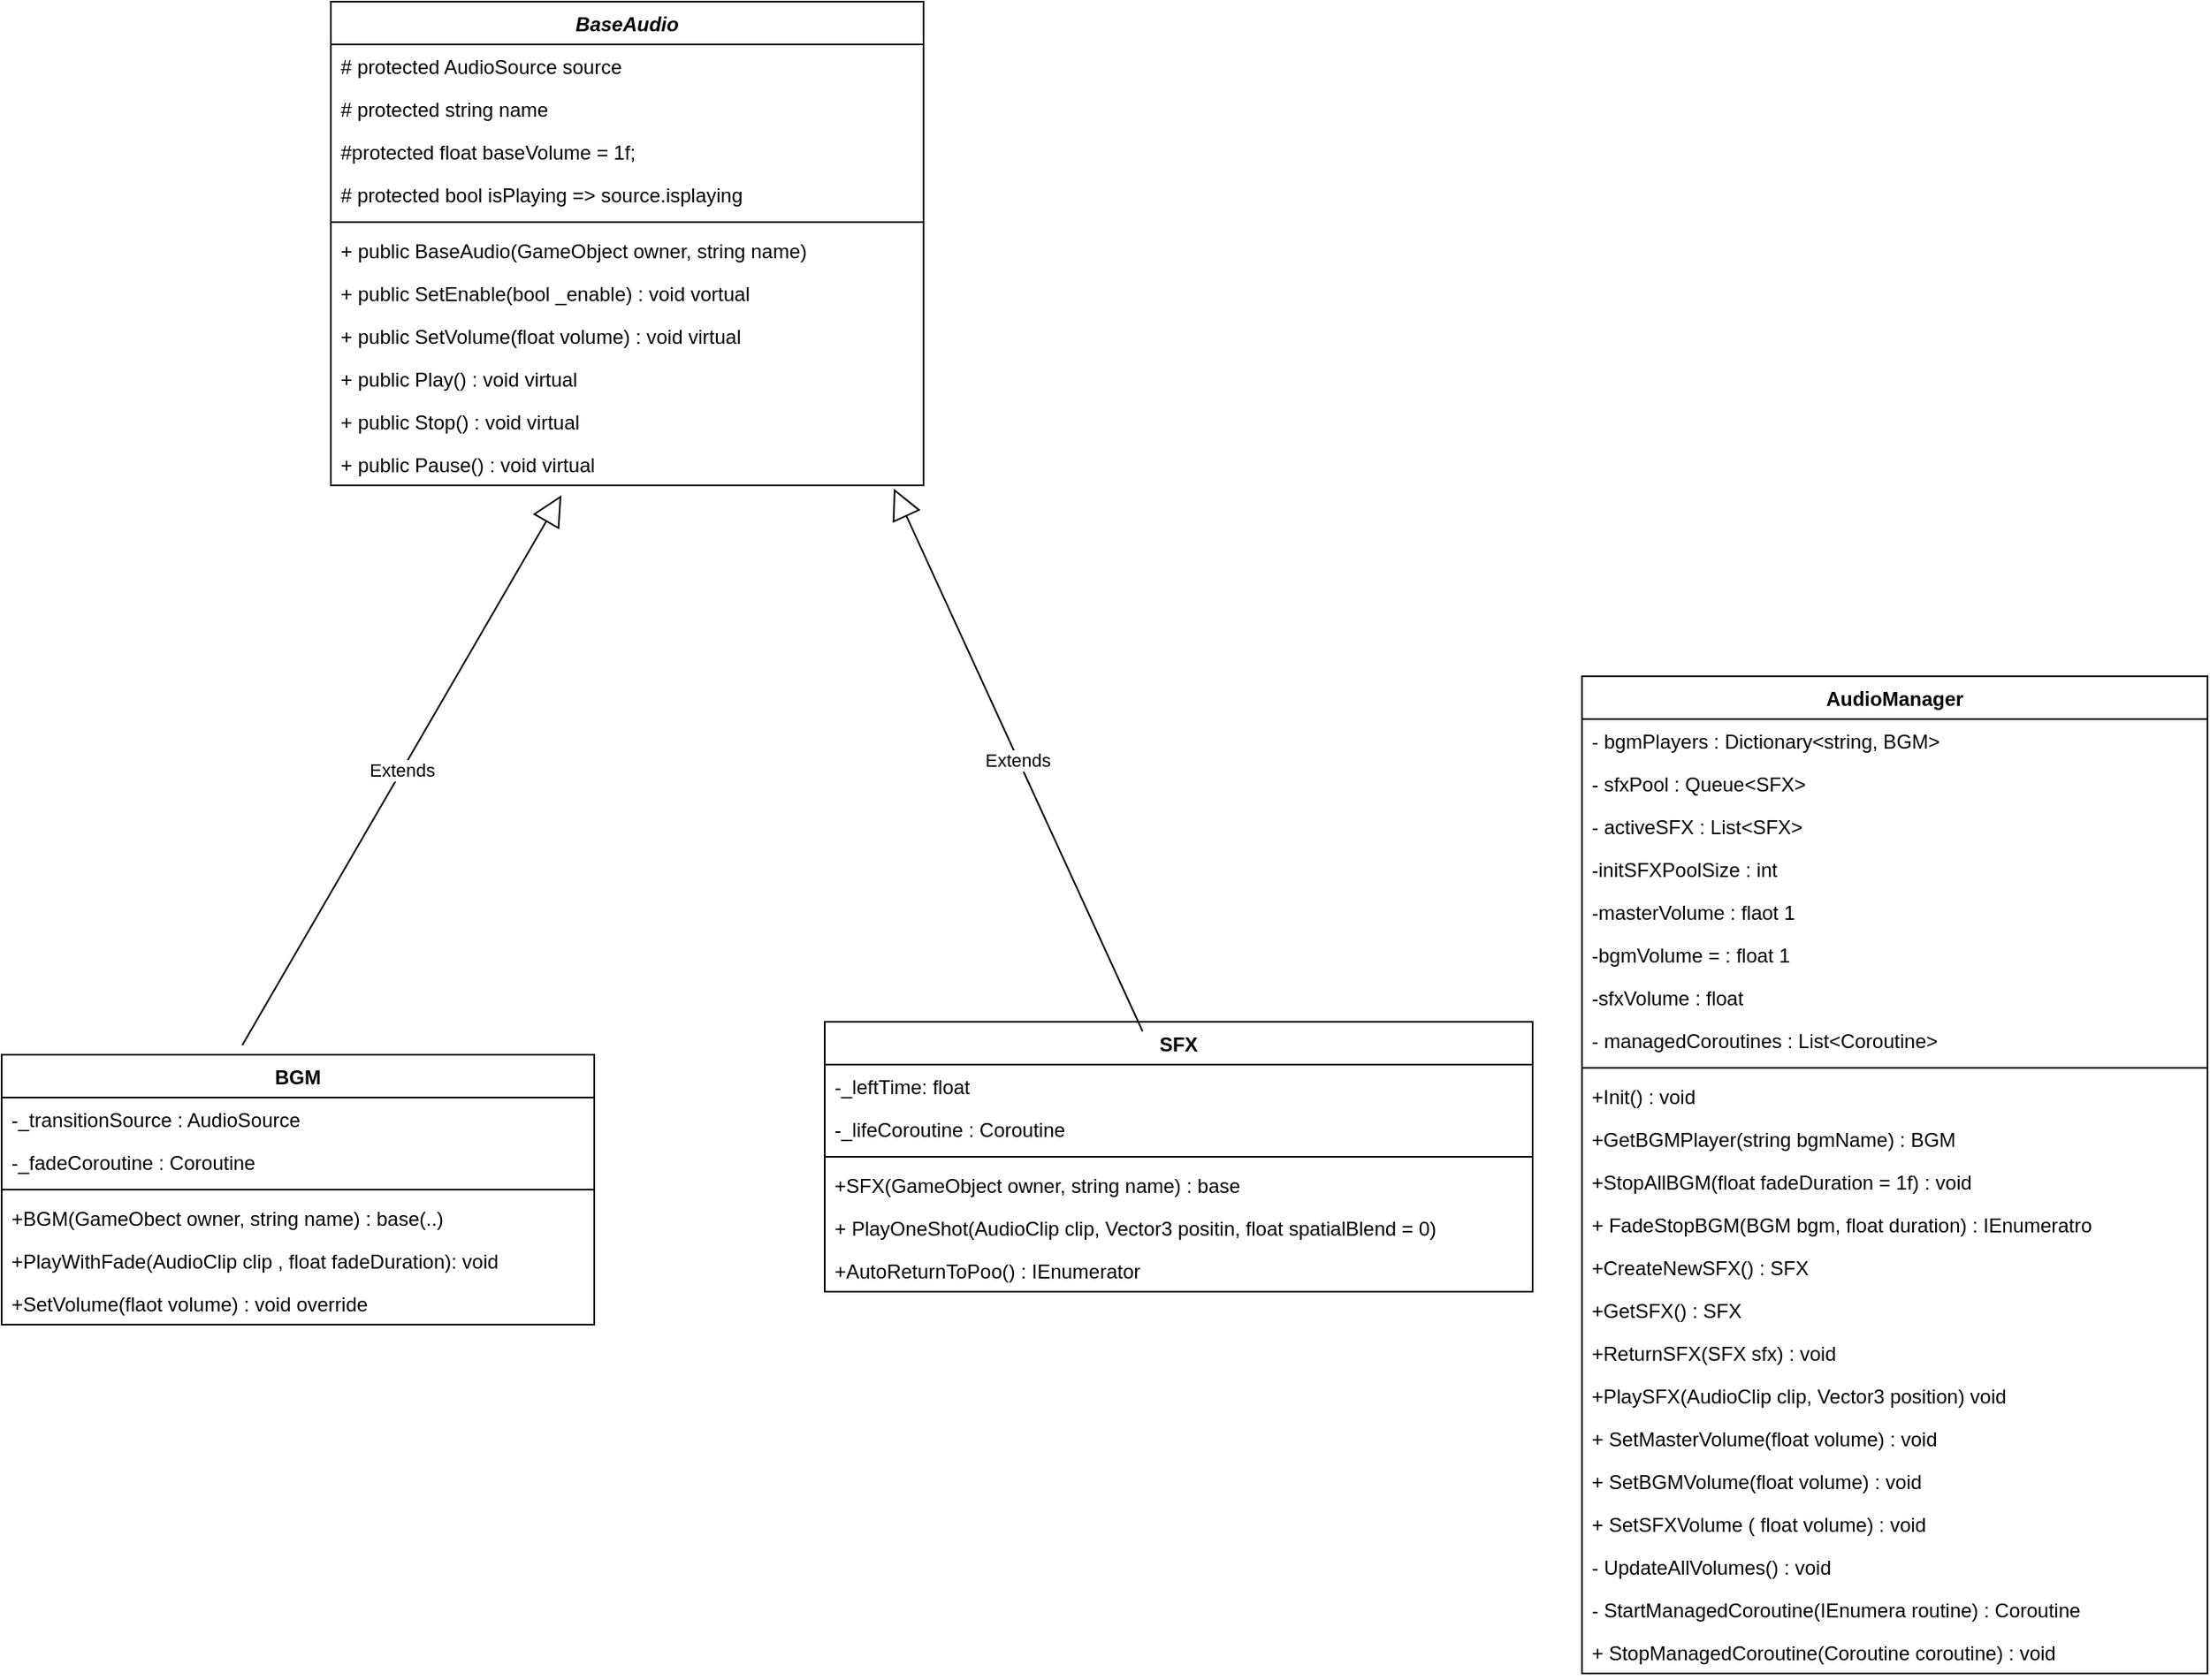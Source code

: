 <mxfile version="26.0.16">
  <diagram id="C5RBs43oDa-KdzZeNtuy" name="Page-1">
    <mxGraphModel dx="435" dy="403" grid="1" gridSize="10" guides="1" tooltips="1" connect="1" arrows="1" fold="1" page="1" pageScale="1" pageWidth="827" pageHeight="1169" math="0" shadow="0">
      <root>
        <mxCell id="WIyWlLk6GJQsqaUBKTNV-0" />
        <mxCell id="WIyWlLk6GJQsqaUBKTNV-1" parent="WIyWlLk6GJQsqaUBKTNV-0" />
        <mxCell id="SoOgP6Sagb1TPGWOTWKA-0" value="&lt;i&gt;BaseAudio&lt;/i&gt;" style="swimlane;fontStyle=1;align=center;verticalAlign=top;childLayout=stackLayout;horizontal=1;startSize=26;horizontalStack=0;resizeParent=1;resizeParentMax=0;resizeLast=0;collapsible=1;marginBottom=0;whiteSpace=wrap;html=1;" vertex="1" parent="WIyWlLk6GJQsqaUBKTNV-1">
          <mxGeometry x="280" y="170" width="360" height="294" as="geometry" />
        </mxCell>
        <mxCell id="SoOgP6Sagb1TPGWOTWKA-1" value="# protected AudioSource source" style="text;strokeColor=none;fillColor=none;align=left;verticalAlign=top;spacingLeft=4;spacingRight=4;overflow=hidden;rotatable=0;points=[[0,0.5],[1,0.5]];portConstraint=eastwest;whiteSpace=wrap;html=1;" vertex="1" parent="SoOgP6Sagb1TPGWOTWKA-0">
          <mxGeometry y="26" width="360" height="26" as="geometry" />
        </mxCell>
        <mxCell id="SoOgP6Sagb1TPGWOTWKA-4" value="# protected string name" style="text;strokeColor=none;fillColor=none;align=left;verticalAlign=top;spacingLeft=4;spacingRight=4;overflow=hidden;rotatable=0;points=[[0,0.5],[1,0.5]];portConstraint=eastwest;whiteSpace=wrap;html=1;" vertex="1" parent="SoOgP6Sagb1TPGWOTWKA-0">
          <mxGeometry y="52" width="360" height="26" as="geometry" />
        </mxCell>
        <mxCell id="SoOgP6Sagb1TPGWOTWKA-5" value="#protected float baseVolume = 1f;" style="text;strokeColor=none;fillColor=none;align=left;verticalAlign=top;spacingLeft=4;spacingRight=4;overflow=hidden;rotatable=0;points=[[0,0.5],[1,0.5]];portConstraint=eastwest;whiteSpace=wrap;html=1;" vertex="1" parent="SoOgP6Sagb1TPGWOTWKA-0">
          <mxGeometry y="78" width="360" height="26" as="geometry" />
        </mxCell>
        <mxCell id="SoOgP6Sagb1TPGWOTWKA-6" value="# protected bool isPlaying =&amp;gt; source.isplaying" style="text;strokeColor=none;fillColor=none;align=left;verticalAlign=top;spacingLeft=4;spacingRight=4;overflow=hidden;rotatable=0;points=[[0,0.5],[1,0.5]];portConstraint=eastwest;whiteSpace=wrap;html=1;" vertex="1" parent="SoOgP6Sagb1TPGWOTWKA-0">
          <mxGeometry y="104" width="360" height="26" as="geometry" />
        </mxCell>
        <mxCell id="SoOgP6Sagb1TPGWOTWKA-2" value="" style="line;strokeWidth=1;fillColor=none;align=left;verticalAlign=middle;spacingTop=-1;spacingLeft=3;spacingRight=3;rotatable=0;labelPosition=right;points=[];portConstraint=eastwest;strokeColor=inherit;" vertex="1" parent="SoOgP6Sagb1TPGWOTWKA-0">
          <mxGeometry y="130" width="360" height="8" as="geometry" />
        </mxCell>
        <mxCell id="SoOgP6Sagb1TPGWOTWKA-3" value="+ public BaseAudio(GameObject owner, string name)" style="text;strokeColor=none;fillColor=none;align=left;verticalAlign=top;spacingLeft=4;spacingRight=4;overflow=hidden;rotatable=0;points=[[0,0.5],[1,0.5]];portConstraint=eastwest;whiteSpace=wrap;html=1;" vertex="1" parent="SoOgP6Sagb1TPGWOTWKA-0">
          <mxGeometry y="138" width="360" height="26" as="geometry" />
        </mxCell>
        <mxCell id="SoOgP6Sagb1TPGWOTWKA-7" value="+ public SetEnable(bool _enable) : void vortual" style="text;strokeColor=none;fillColor=none;align=left;verticalAlign=top;spacingLeft=4;spacingRight=4;overflow=hidden;rotatable=0;points=[[0,0.5],[1,0.5]];portConstraint=eastwest;whiteSpace=wrap;html=1;" vertex="1" parent="SoOgP6Sagb1TPGWOTWKA-0">
          <mxGeometry y="164" width="360" height="26" as="geometry" />
        </mxCell>
        <mxCell id="SoOgP6Sagb1TPGWOTWKA-10" value="+ public SetVolume(float volume) : void virtual" style="text;strokeColor=none;fillColor=none;align=left;verticalAlign=top;spacingLeft=4;spacingRight=4;overflow=hidden;rotatable=0;points=[[0,0.5],[1,0.5]];portConstraint=eastwest;whiteSpace=wrap;html=1;" vertex="1" parent="SoOgP6Sagb1TPGWOTWKA-0">
          <mxGeometry y="190" width="360" height="26" as="geometry" />
        </mxCell>
        <mxCell id="SoOgP6Sagb1TPGWOTWKA-11" value="+ public Play() : void virtual" style="text;strokeColor=none;fillColor=none;align=left;verticalAlign=top;spacingLeft=4;spacingRight=4;overflow=hidden;rotatable=0;points=[[0,0.5],[1,0.5]];portConstraint=eastwest;whiteSpace=wrap;html=1;" vertex="1" parent="SoOgP6Sagb1TPGWOTWKA-0">
          <mxGeometry y="216" width="360" height="26" as="geometry" />
        </mxCell>
        <mxCell id="SoOgP6Sagb1TPGWOTWKA-12" value="+ public Stop() : void virtual" style="text;strokeColor=none;fillColor=none;align=left;verticalAlign=top;spacingLeft=4;spacingRight=4;overflow=hidden;rotatable=0;points=[[0,0.5],[1,0.5]];portConstraint=eastwest;whiteSpace=wrap;html=1;" vertex="1" parent="SoOgP6Sagb1TPGWOTWKA-0">
          <mxGeometry y="242" width="360" height="26" as="geometry" />
        </mxCell>
        <mxCell id="SoOgP6Sagb1TPGWOTWKA-13" value="+ public Pause() : void virtual" style="text;strokeColor=none;fillColor=none;align=left;verticalAlign=top;spacingLeft=4;spacingRight=4;overflow=hidden;rotatable=0;points=[[0,0.5],[1,0.5]];portConstraint=eastwest;whiteSpace=wrap;html=1;" vertex="1" parent="SoOgP6Sagb1TPGWOTWKA-0">
          <mxGeometry y="268" width="360" height="26" as="geometry" />
        </mxCell>
        <mxCell id="SoOgP6Sagb1TPGWOTWKA-14" value="BGM" style="swimlane;fontStyle=1;align=center;verticalAlign=top;childLayout=stackLayout;horizontal=1;startSize=26;horizontalStack=0;resizeParent=1;resizeParentMax=0;resizeLast=0;collapsible=1;marginBottom=0;whiteSpace=wrap;html=1;" vertex="1" parent="WIyWlLk6GJQsqaUBKTNV-1">
          <mxGeometry x="80" y="810" width="360" height="164" as="geometry" />
        </mxCell>
        <mxCell id="SoOgP6Sagb1TPGWOTWKA-15" value="-_transitionSource : AudioSource" style="text;strokeColor=none;fillColor=none;align=left;verticalAlign=top;spacingLeft=4;spacingRight=4;overflow=hidden;rotatable=0;points=[[0,0.5],[1,0.5]];portConstraint=eastwest;whiteSpace=wrap;html=1;" vertex="1" parent="SoOgP6Sagb1TPGWOTWKA-14">
          <mxGeometry y="26" width="360" height="26" as="geometry" />
        </mxCell>
        <mxCell id="SoOgP6Sagb1TPGWOTWKA-19" value="-_fadeCoroutine : Coroutine" style="text;strokeColor=none;fillColor=none;align=left;verticalAlign=top;spacingLeft=4;spacingRight=4;overflow=hidden;rotatable=0;points=[[0,0.5],[1,0.5]];portConstraint=eastwest;whiteSpace=wrap;html=1;" vertex="1" parent="SoOgP6Sagb1TPGWOTWKA-14">
          <mxGeometry y="52" width="360" height="26" as="geometry" />
        </mxCell>
        <mxCell id="SoOgP6Sagb1TPGWOTWKA-16" value="" style="line;strokeWidth=1;fillColor=none;align=left;verticalAlign=middle;spacingTop=-1;spacingLeft=3;spacingRight=3;rotatable=0;labelPosition=right;points=[];portConstraint=eastwest;strokeColor=inherit;" vertex="1" parent="SoOgP6Sagb1TPGWOTWKA-14">
          <mxGeometry y="78" width="360" height="8" as="geometry" />
        </mxCell>
        <mxCell id="SoOgP6Sagb1TPGWOTWKA-17" value="+BGM(GameObect owner, string name) : base(..)" style="text;strokeColor=none;fillColor=none;align=left;verticalAlign=top;spacingLeft=4;spacingRight=4;overflow=hidden;rotatable=0;points=[[0,0.5],[1,0.5]];portConstraint=eastwest;whiteSpace=wrap;html=1;" vertex="1" parent="SoOgP6Sagb1TPGWOTWKA-14">
          <mxGeometry y="86" width="360" height="26" as="geometry" />
        </mxCell>
        <mxCell id="SoOgP6Sagb1TPGWOTWKA-21" value="+PlayWithFade(AudioClip clip , float fadeDuration): void" style="text;strokeColor=none;fillColor=none;align=left;verticalAlign=top;spacingLeft=4;spacingRight=4;overflow=hidden;rotatable=0;points=[[0,0.5],[1,0.5]];portConstraint=eastwest;whiteSpace=wrap;html=1;" vertex="1" parent="SoOgP6Sagb1TPGWOTWKA-14">
          <mxGeometry y="112" width="360" height="26" as="geometry" />
        </mxCell>
        <mxCell id="SoOgP6Sagb1TPGWOTWKA-22" value="+SetVolume(flaot volume) : void override" style="text;strokeColor=none;fillColor=none;align=left;verticalAlign=top;spacingLeft=4;spacingRight=4;overflow=hidden;rotatable=0;points=[[0,0.5],[1,0.5]];portConstraint=eastwest;whiteSpace=wrap;html=1;" vertex="1" parent="SoOgP6Sagb1TPGWOTWKA-14">
          <mxGeometry y="138" width="360" height="26" as="geometry" />
        </mxCell>
        <mxCell id="SoOgP6Sagb1TPGWOTWKA-18" value="Extends" style="endArrow=block;endSize=16;endFill=0;html=1;rounded=0;entryX=0.389;entryY=1.231;entryDx=0;entryDy=0;entryPerimeter=0;exitX=0.406;exitY=-0.035;exitDx=0;exitDy=0;exitPerimeter=0;" edge="1" parent="WIyWlLk6GJQsqaUBKTNV-1" source="SoOgP6Sagb1TPGWOTWKA-14" target="SoOgP6Sagb1TPGWOTWKA-13">
          <mxGeometry width="160" relative="1" as="geometry">
            <mxPoint x="260" y="600" as="sourcePoint" />
            <mxPoint x="420" y="600" as="targetPoint" />
          </mxGeometry>
        </mxCell>
        <mxCell id="SoOgP6Sagb1TPGWOTWKA-23" value="SFX" style="swimlane;fontStyle=1;align=center;verticalAlign=top;childLayout=stackLayout;horizontal=1;startSize=26;horizontalStack=0;resizeParent=1;resizeParentMax=0;resizeLast=0;collapsible=1;marginBottom=0;whiteSpace=wrap;html=1;" vertex="1" parent="WIyWlLk6GJQsqaUBKTNV-1">
          <mxGeometry x="580" y="790" width="430" height="164" as="geometry" />
        </mxCell>
        <mxCell id="SoOgP6Sagb1TPGWOTWKA-24" value="-_leftTime: float" style="text;strokeColor=none;fillColor=none;align=left;verticalAlign=top;spacingLeft=4;spacingRight=4;overflow=hidden;rotatable=0;points=[[0,0.5],[1,0.5]];portConstraint=eastwest;whiteSpace=wrap;html=1;" vertex="1" parent="SoOgP6Sagb1TPGWOTWKA-23">
          <mxGeometry y="26" width="430" height="26" as="geometry" />
        </mxCell>
        <mxCell id="SoOgP6Sagb1TPGWOTWKA-29" value="-_lifeCoroutine : Coroutine" style="text;strokeColor=none;fillColor=none;align=left;verticalAlign=top;spacingLeft=4;spacingRight=4;overflow=hidden;rotatable=0;points=[[0,0.5],[1,0.5]];portConstraint=eastwest;whiteSpace=wrap;html=1;" vertex="1" parent="SoOgP6Sagb1TPGWOTWKA-23">
          <mxGeometry y="52" width="430" height="26" as="geometry" />
        </mxCell>
        <mxCell id="SoOgP6Sagb1TPGWOTWKA-25" value="" style="line;strokeWidth=1;fillColor=none;align=left;verticalAlign=middle;spacingTop=-1;spacingLeft=3;spacingRight=3;rotatable=0;labelPosition=right;points=[];portConstraint=eastwest;strokeColor=inherit;" vertex="1" parent="SoOgP6Sagb1TPGWOTWKA-23">
          <mxGeometry y="78" width="430" height="8" as="geometry" />
        </mxCell>
        <mxCell id="SoOgP6Sagb1TPGWOTWKA-26" value="+SFX(GameObject owner, string name) : base" style="text;strokeColor=none;fillColor=none;align=left;verticalAlign=top;spacingLeft=4;spacingRight=4;overflow=hidden;rotatable=0;points=[[0,0.5],[1,0.5]];portConstraint=eastwest;whiteSpace=wrap;html=1;" vertex="1" parent="SoOgP6Sagb1TPGWOTWKA-23">
          <mxGeometry y="86" width="430" height="26" as="geometry" />
        </mxCell>
        <mxCell id="SoOgP6Sagb1TPGWOTWKA-30" value="+ PlayOneShot(AudioClip clip, Vector3 positin, float spatialBlend = 0)" style="text;strokeColor=none;fillColor=none;align=left;verticalAlign=top;spacingLeft=4;spacingRight=4;overflow=hidden;rotatable=0;points=[[0,0.5],[1,0.5]];portConstraint=eastwest;whiteSpace=wrap;html=1;" vertex="1" parent="SoOgP6Sagb1TPGWOTWKA-23">
          <mxGeometry y="112" width="430" height="26" as="geometry" />
        </mxCell>
        <mxCell id="SoOgP6Sagb1TPGWOTWKA-31" value="+AutoReturnToPoo() : IEnumerator" style="text;strokeColor=none;fillColor=none;align=left;verticalAlign=top;spacingLeft=4;spacingRight=4;overflow=hidden;rotatable=0;points=[[0,0.5],[1,0.5]];portConstraint=eastwest;whiteSpace=wrap;html=1;" vertex="1" parent="SoOgP6Sagb1TPGWOTWKA-23">
          <mxGeometry y="138" width="430" height="26" as="geometry" />
        </mxCell>
        <mxCell id="SoOgP6Sagb1TPGWOTWKA-27" value="Extends" style="endArrow=block;endSize=16;endFill=0;html=1;rounded=0;exitX=0.449;exitY=0.035;exitDx=0;exitDy=0;exitPerimeter=0;entryX=0.95;entryY=1.077;entryDx=0;entryDy=0;entryPerimeter=0;" edge="1" parent="WIyWlLk6GJQsqaUBKTNV-1" source="SoOgP6Sagb1TPGWOTWKA-23" target="SoOgP6Sagb1TPGWOTWKA-13">
          <mxGeometry width="160" relative="1" as="geometry">
            <mxPoint x="690" y="1050" as="sourcePoint" />
            <mxPoint x="690" y="630" as="targetPoint" />
          </mxGeometry>
        </mxCell>
        <mxCell id="SoOgP6Sagb1TPGWOTWKA-33" value="AudioManager" style="swimlane;fontStyle=1;align=center;verticalAlign=top;childLayout=stackLayout;horizontal=1;startSize=26;horizontalStack=0;resizeParent=1;resizeParentMax=0;resizeLast=0;collapsible=1;marginBottom=0;whiteSpace=wrap;html=1;" vertex="1" parent="WIyWlLk6GJQsqaUBKTNV-1">
          <mxGeometry x="1040" y="580" width="380" height="606" as="geometry" />
        </mxCell>
        <mxCell id="SoOgP6Sagb1TPGWOTWKA-34" value="- bgmPlayers : Dictionary&amp;lt;string, BGM&amp;gt;" style="text;strokeColor=none;fillColor=none;align=left;verticalAlign=top;spacingLeft=4;spacingRight=4;overflow=hidden;rotatable=0;points=[[0,0.5],[1,0.5]];portConstraint=eastwest;whiteSpace=wrap;html=1;" vertex="1" parent="SoOgP6Sagb1TPGWOTWKA-33">
          <mxGeometry y="26" width="380" height="26" as="geometry" />
        </mxCell>
        <mxCell id="SoOgP6Sagb1TPGWOTWKA-38" value="- sfxPool : Queue&amp;lt;SFX&amp;gt;" style="text;strokeColor=none;fillColor=none;align=left;verticalAlign=top;spacingLeft=4;spacingRight=4;overflow=hidden;rotatable=0;points=[[0,0.5],[1,0.5]];portConstraint=eastwest;whiteSpace=wrap;html=1;" vertex="1" parent="SoOgP6Sagb1TPGWOTWKA-33">
          <mxGeometry y="52" width="380" height="26" as="geometry" />
        </mxCell>
        <mxCell id="SoOgP6Sagb1TPGWOTWKA-39" value="- activeSFX : List&amp;lt;SFX&amp;gt;" style="text;strokeColor=none;fillColor=none;align=left;verticalAlign=top;spacingLeft=4;spacingRight=4;overflow=hidden;rotatable=0;points=[[0,0.5],[1,0.5]];portConstraint=eastwest;whiteSpace=wrap;html=1;" vertex="1" parent="SoOgP6Sagb1TPGWOTWKA-33">
          <mxGeometry y="78" width="380" height="26" as="geometry" />
        </mxCell>
        <mxCell id="SoOgP6Sagb1TPGWOTWKA-44" value="-initSFXPoolSize : int" style="text;strokeColor=none;fillColor=none;align=left;verticalAlign=top;spacingLeft=4;spacingRight=4;overflow=hidden;rotatable=0;points=[[0,0.5],[1,0.5]];portConstraint=eastwest;whiteSpace=wrap;html=1;" vertex="1" parent="SoOgP6Sagb1TPGWOTWKA-33">
          <mxGeometry y="104" width="380" height="26" as="geometry" />
        </mxCell>
        <mxCell id="SoOgP6Sagb1TPGWOTWKA-45" value="-masterVolume : flaot 1" style="text;strokeColor=none;fillColor=none;align=left;verticalAlign=top;spacingLeft=4;spacingRight=4;overflow=hidden;rotatable=0;points=[[0,0.5],[1,0.5]];portConstraint=eastwest;whiteSpace=wrap;html=1;" vertex="1" parent="SoOgP6Sagb1TPGWOTWKA-33">
          <mxGeometry y="130" width="380" height="26" as="geometry" />
        </mxCell>
        <mxCell id="SoOgP6Sagb1TPGWOTWKA-46" value="-bgmVolume = : float 1" style="text;strokeColor=none;fillColor=none;align=left;verticalAlign=top;spacingLeft=4;spacingRight=4;overflow=hidden;rotatable=0;points=[[0,0.5],[1,0.5]];portConstraint=eastwest;whiteSpace=wrap;html=1;" vertex="1" parent="SoOgP6Sagb1TPGWOTWKA-33">
          <mxGeometry y="156" width="380" height="26" as="geometry" />
        </mxCell>
        <mxCell id="SoOgP6Sagb1TPGWOTWKA-47" value="-sfxVolume : float" style="text;strokeColor=none;fillColor=none;align=left;verticalAlign=top;spacingLeft=4;spacingRight=4;overflow=hidden;rotatable=0;points=[[0,0.5],[1,0.5]];portConstraint=eastwest;whiteSpace=wrap;html=1;" vertex="1" parent="SoOgP6Sagb1TPGWOTWKA-33">
          <mxGeometry y="182" width="380" height="26" as="geometry" />
        </mxCell>
        <mxCell id="SoOgP6Sagb1TPGWOTWKA-58" value="- managedCoroutines : List&amp;lt;Coroutine&amp;gt;" style="text;strokeColor=none;fillColor=none;align=left;verticalAlign=top;spacingLeft=4;spacingRight=4;overflow=hidden;rotatable=0;points=[[0,0.5],[1,0.5]];portConstraint=eastwest;whiteSpace=wrap;html=1;" vertex="1" parent="SoOgP6Sagb1TPGWOTWKA-33">
          <mxGeometry y="208" width="380" height="26" as="geometry" />
        </mxCell>
        <mxCell id="SoOgP6Sagb1TPGWOTWKA-35" value="" style="line;strokeWidth=1;fillColor=none;align=left;verticalAlign=middle;spacingTop=-1;spacingLeft=3;spacingRight=3;rotatable=0;labelPosition=right;points=[];portConstraint=eastwest;strokeColor=inherit;" vertex="1" parent="SoOgP6Sagb1TPGWOTWKA-33">
          <mxGeometry y="234" width="380" height="8" as="geometry" />
        </mxCell>
        <mxCell id="SoOgP6Sagb1TPGWOTWKA-36" value="+Init() : void" style="text;strokeColor=none;fillColor=none;align=left;verticalAlign=top;spacingLeft=4;spacingRight=4;overflow=hidden;rotatable=0;points=[[0,0.5],[1,0.5]];portConstraint=eastwest;whiteSpace=wrap;html=1;" vertex="1" parent="SoOgP6Sagb1TPGWOTWKA-33">
          <mxGeometry y="242" width="380" height="26" as="geometry" />
        </mxCell>
        <mxCell id="SoOgP6Sagb1TPGWOTWKA-40" value="+GetBGMPlayer(string bgmName) : BGM" style="text;strokeColor=none;fillColor=none;align=left;verticalAlign=top;spacingLeft=4;spacingRight=4;overflow=hidden;rotatable=0;points=[[0,0.5],[1,0.5]];portConstraint=eastwest;whiteSpace=wrap;html=1;" vertex="1" parent="SoOgP6Sagb1TPGWOTWKA-33">
          <mxGeometry y="268" width="380" height="26" as="geometry" />
        </mxCell>
        <mxCell id="SoOgP6Sagb1TPGWOTWKA-41" value="+StopAllBGM(float fadeDuration = 1f) : void" style="text;strokeColor=none;fillColor=none;align=left;verticalAlign=top;spacingLeft=4;spacingRight=4;overflow=hidden;rotatable=0;points=[[0,0.5],[1,0.5]];portConstraint=eastwest;whiteSpace=wrap;html=1;" vertex="1" parent="SoOgP6Sagb1TPGWOTWKA-33">
          <mxGeometry y="294" width="380" height="26" as="geometry" />
        </mxCell>
        <mxCell id="SoOgP6Sagb1TPGWOTWKA-42" value="+ FadeStopBGM(BGM bgm, float duration) : IEnumeratro" style="text;strokeColor=none;fillColor=none;align=left;verticalAlign=top;spacingLeft=4;spacingRight=4;overflow=hidden;rotatable=0;points=[[0,0.5],[1,0.5]];portConstraint=eastwest;whiteSpace=wrap;html=1;" vertex="1" parent="SoOgP6Sagb1TPGWOTWKA-33">
          <mxGeometry y="320" width="380" height="26" as="geometry" />
        </mxCell>
        <mxCell id="SoOgP6Sagb1TPGWOTWKA-43" value="+CreateNewSFX() : SFX" style="text;strokeColor=none;fillColor=none;align=left;verticalAlign=top;spacingLeft=4;spacingRight=4;overflow=hidden;rotatable=0;points=[[0,0.5],[1,0.5]];portConstraint=eastwest;whiteSpace=wrap;html=1;" vertex="1" parent="SoOgP6Sagb1TPGWOTWKA-33">
          <mxGeometry y="346" width="380" height="26" as="geometry" />
        </mxCell>
        <mxCell id="SoOgP6Sagb1TPGWOTWKA-48" value="+GetSFX() : SFX" style="text;strokeColor=none;fillColor=none;align=left;verticalAlign=top;spacingLeft=4;spacingRight=4;overflow=hidden;rotatable=0;points=[[0,0.5],[1,0.5]];portConstraint=eastwest;whiteSpace=wrap;html=1;" vertex="1" parent="SoOgP6Sagb1TPGWOTWKA-33">
          <mxGeometry y="372" width="380" height="26" as="geometry" />
        </mxCell>
        <mxCell id="SoOgP6Sagb1TPGWOTWKA-49" value="+ReturnSFX(SFX sfx) : void" style="text;strokeColor=none;fillColor=none;align=left;verticalAlign=top;spacingLeft=4;spacingRight=4;overflow=hidden;rotatable=0;points=[[0,0.5],[1,0.5]];portConstraint=eastwest;whiteSpace=wrap;html=1;" vertex="1" parent="SoOgP6Sagb1TPGWOTWKA-33">
          <mxGeometry y="398" width="380" height="26" as="geometry" />
        </mxCell>
        <mxCell id="SoOgP6Sagb1TPGWOTWKA-50" value="+PlaySFX(AudioClip clip, Vector3 position) void" style="text;strokeColor=none;fillColor=none;align=left;verticalAlign=top;spacingLeft=4;spacingRight=4;overflow=hidden;rotatable=0;points=[[0,0.5],[1,0.5]];portConstraint=eastwest;whiteSpace=wrap;html=1;" vertex="1" parent="SoOgP6Sagb1TPGWOTWKA-33">
          <mxGeometry y="424" width="380" height="26" as="geometry" />
        </mxCell>
        <mxCell id="SoOgP6Sagb1TPGWOTWKA-51" value="+ SetMasterVolume(float volume) : void" style="text;strokeColor=none;fillColor=none;align=left;verticalAlign=top;spacingLeft=4;spacingRight=4;overflow=hidden;rotatable=0;points=[[0,0.5],[1,0.5]];portConstraint=eastwest;whiteSpace=wrap;html=1;" vertex="1" parent="SoOgP6Sagb1TPGWOTWKA-33">
          <mxGeometry y="450" width="380" height="26" as="geometry" />
        </mxCell>
        <mxCell id="SoOgP6Sagb1TPGWOTWKA-52" value="+ SetBGMVolume(float volume) : void" style="text;strokeColor=none;fillColor=none;align=left;verticalAlign=top;spacingLeft=4;spacingRight=4;overflow=hidden;rotatable=0;points=[[0,0.5],[1,0.5]];portConstraint=eastwest;whiteSpace=wrap;html=1;" vertex="1" parent="SoOgP6Sagb1TPGWOTWKA-33">
          <mxGeometry y="476" width="380" height="26" as="geometry" />
        </mxCell>
        <mxCell id="SoOgP6Sagb1TPGWOTWKA-53" value="+ SetSFXVolume ( float volume) : void" style="text;strokeColor=none;fillColor=none;align=left;verticalAlign=top;spacingLeft=4;spacingRight=4;overflow=hidden;rotatable=0;points=[[0,0.5],[1,0.5]];portConstraint=eastwest;whiteSpace=wrap;html=1;" vertex="1" parent="SoOgP6Sagb1TPGWOTWKA-33">
          <mxGeometry y="502" width="380" height="26" as="geometry" />
        </mxCell>
        <mxCell id="SoOgP6Sagb1TPGWOTWKA-54" value="- UpdateAllVolumes() : void" style="text;strokeColor=none;fillColor=none;align=left;verticalAlign=top;spacingLeft=4;spacingRight=4;overflow=hidden;rotatable=0;points=[[0,0.5],[1,0.5]];portConstraint=eastwest;whiteSpace=wrap;html=1;" vertex="1" parent="SoOgP6Sagb1TPGWOTWKA-33">
          <mxGeometry y="528" width="380" height="26" as="geometry" />
        </mxCell>
        <mxCell id="SoOgP6Sagb1TPGWOTWKA-55" value="- StartManagedCoroutine(IEnumera routine) : Coroutine" style="text;strokeColor=none;fillColor=none;align=left;verticalAlign=top;spacingLeft=4;spacingRight=4;overflow=hidden;rotatable=0;points=[[0,0.5],[1,0.5]];portConstraint=eastwest;whiteSpace=wrap;html=1;" vertex="1" parent="SoOgP6Sagb1TPGWOTWKA-33">
          <mxGeometry y="554" width="380" height="26" as="geometry" />
        </mxCell>
        <mxCell id="SoOgP6Sagb1TPGWOTWKA-56" value="+ StopManagedCoroutine(Coroutine coroutine) : void" style="text;strokeColor=none;fillColor=none;align=left;verticalAlign=top;spacingLeft=4;spacingRight=4;overflow=hidden;rotatable=0;points=[[0,0.5],[1,0.5]];portConstraint=eastwest;whiteSpace=wrap;html=1;" vertex="1" parent="SoOgP6Sagb1TPGWOTWKA-33">
          <mxGeometry y="580" width="380" height="26" as="geometry" />
        </mxCell>
      </root>
    </mxGraphModel>
  </diagram>
</mxfile>
